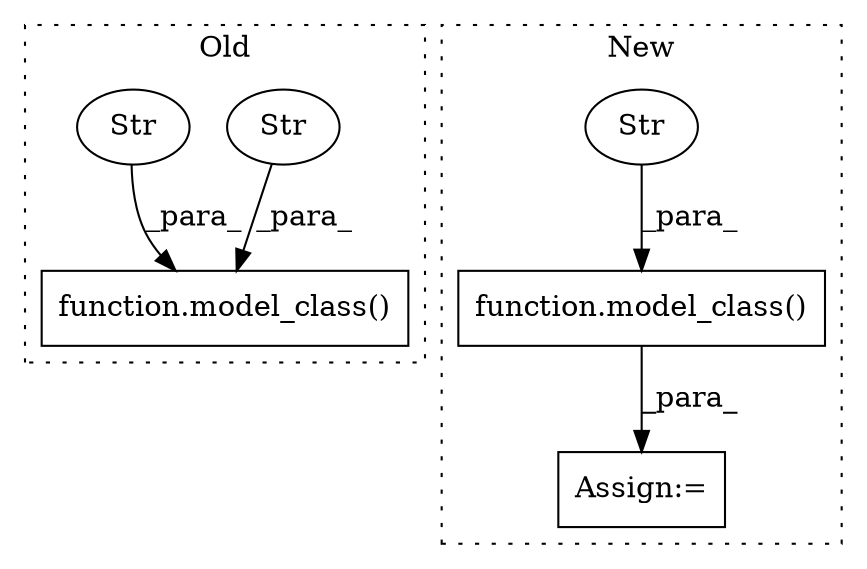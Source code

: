 digraph G {
subgraph cluster0 {
1 [label="function.model_class()" a="75" s="649,687" l="12,1" shape="box"];
4 [label="Str" a="66" s="661" l="11" shape="ellipse"];
6 [label="Str" a="66" s="674" l="13" shape="ellipse"];
label = "Old";
style="dotted";
}
subgraph cluster1 {
2 [label="function.model_class()" a="75" s="806,837" l="12,1" shape="box"];
3 [label="Assign:=" a="68" s="803" l="3" shape="box"];
5 [label="Str" a="66" s="818" l="11" shape="ellipse"];
label = "New";
style="dotted";
}
2 -> 3 [label="_para_"];
4 -> 1 [label="_para_"];
5 -> 2 [label="_para_"];
6 -> 1 [label="_para_"];
}